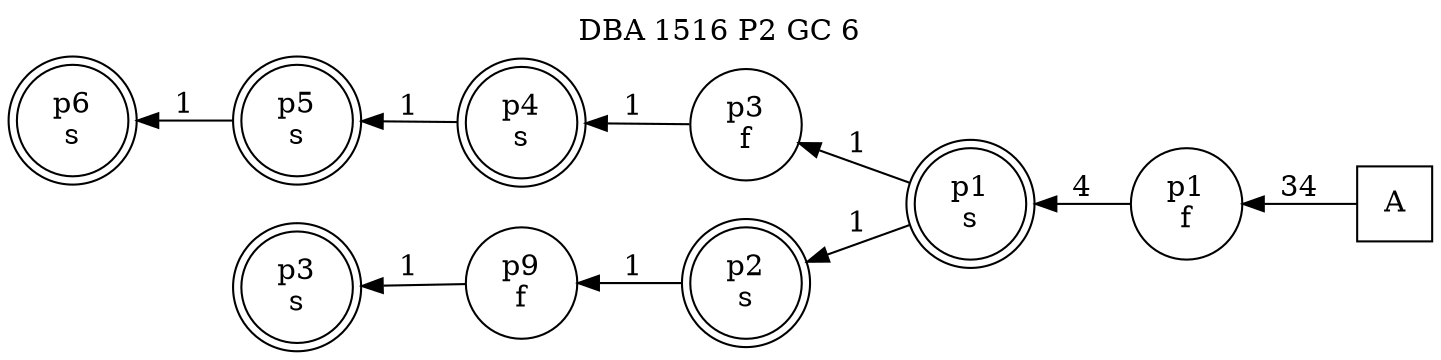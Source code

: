 digraph DBA_1516_P2_GC_6_GOOD {
labelloc="tl"
label= " DBA 1516 P2 GC 6 "
rankdir="RL";
"A" [shape="square" label="A"]
"p1_f" [shape="circle" label="p1
f"]
"p1_s" [shape="doublecircle" label="p1
s"]
"p3_f" [shape="circle" label="p3
f"]
"p4_s" [shape="doublecircle" label="p4
s"]
"p5_s" [shape="doublecircle" label="p5
s"]
"p6_s" [shape="doublecircle" label="p6
s"]
"p2_s" [shape="doublecircle" label="p2
s"]
"p9_f" [shape="circle" label="p9
f"]
"p3_s" [shape="doublecircle" label="p3
s"]
"A" -> "p1_f" [ label=34]
"p1_f" -> "p1_s" [ label=4]
"p1_s" -> "p3_f" [ label=1]
"p1_s" -> "p2_s" [ label=1]
"p3_f" -> "p4_s" [ label=1]
"p4_s" -> "p5_s" [ label=1]
"p5_s" -> "p6_s" [ label=1]
"p2_s" -> "p9_f" [ label=1]
"p9_f" -> "p3_s" [ label=1]
}
